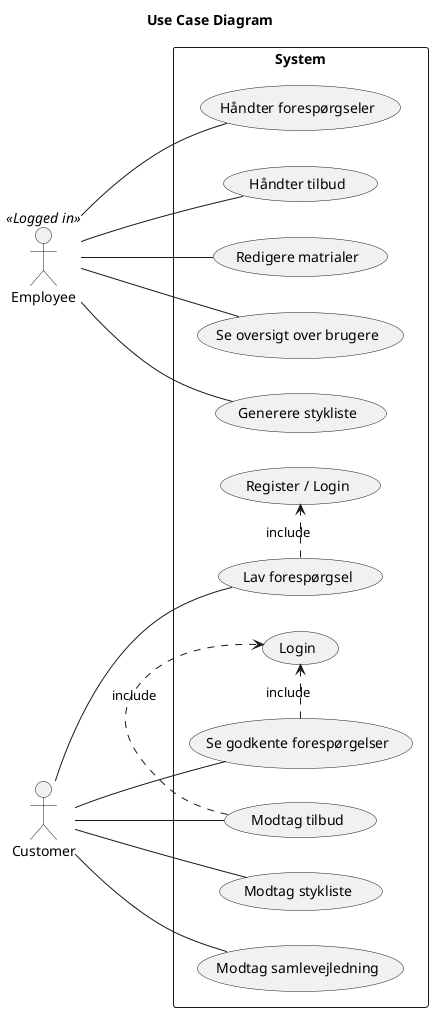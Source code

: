 @startuml
left to right direction
Title Use Case Diagram

actor Employee <<Logged in>>
actor Customer

rectangle System {
  Customer -- (Lav forespørgsel)
  (Lav forespørgsel) .> (Register / Login) : include
  Customer -- (Se godkente forespørgelser)
  (Se godkente forespørgelser) .> (Login) : include
  Customer -- (Modtag tilbud)
  (Modtag tilbud) .> (Login) : include
  Customer -- (Modtag stykliste)
  Customer -- (Modtag samlevejledning)

  Employee -- (Håndter forespørgseler)
  Employee -- (Håndter tilbud)
  Employee -- (Redigere matrialer)
  Employee -- (Se oversigt over brugere)
  Employee -- (Generere stykliste)

}
@enduml